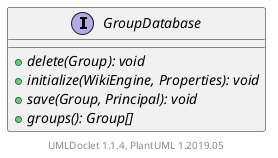 @startuml

    interface GroupDatabase [[GroupDatabase.html]] {
        {abstract} +delete(Group): void
        {abstract} +initialize(WikiEngine, Properties): void
        {abstract} +save(Group, Principal): void
        {abstract} +groups(): Group[]
    }


    center footer UMLDoclet 1.1.4, PlantUML 1.2019.05
@enduml
